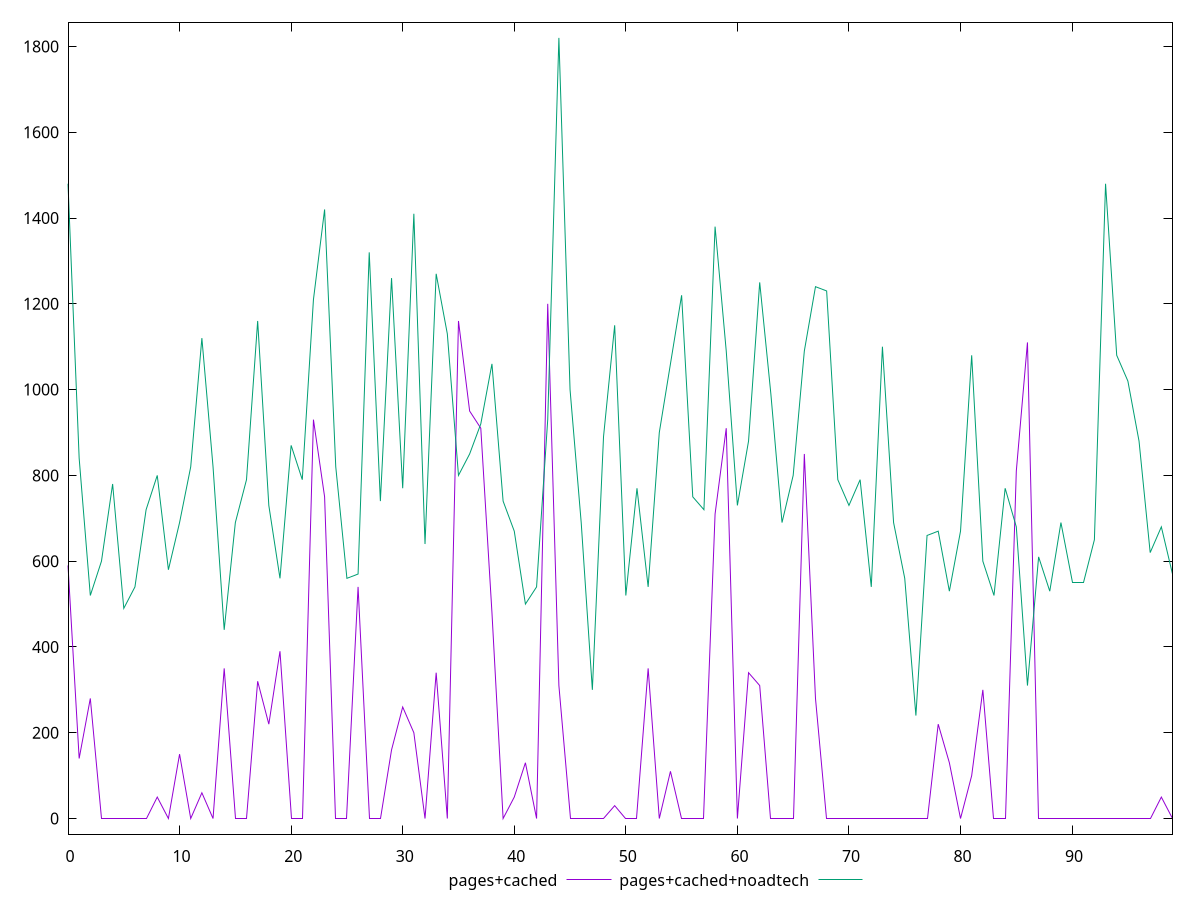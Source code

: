 reset

$pagesCached <<EOF
0 590
1 140
2 280
3 0
4 0
5 0
6 0
7 0
8 50
9 0
10 150
11 0
12 60
13 0
14 350
15 0
16 0
17 320
18 220
19 390
20 0
21 0
22 930
23 750
24 0
25 0
26 540
27 0
28 0
29 160
30 260
31 200
32 0
33 340
34 0
35 1160
36 950
37 910
38 480
39 0
40 50
41 130
42 0
43 1200
44 310
45 0
46 0
47 0
48 0
49 30
50 0
51 0
52 350
53 0
54 110
55 0
56 0
57 0
58 710
59 910
60 0
61 340
62 310
63 0
64 0
65 0
66 850
67 280
68 0
69 0
70 0
71 0
72 0
73 0
74 0
75 0
76 0
77 0
78 220
79 130
80 0
81 100
82 300
83 0
84 0
85 810
86 1110
87 0
88 0
89 0
90 0
91 0
92 0
93 0
94 0
95 0
96 0
97 0
98 50
99 0
EOF

$pagesCachedNoadtech <<EOF
0 1480
1 840
2 520
3 600
4 780
5 490
6 540
7 720
8 800
9 580
10 690
11 820
12 1120
13 820
14 440
15 690
16 790
17 1160
18 730
19 560
20 870
21 790
22 1210
23 1420
24 820
25 560
26 570
27 1320
28 740
29 1260
30 770
31 1410
32 640
33 1270
34 1130
35 800
36 850
37 920
38 1060
39 740
40 670
41 500
42 540
43 930
44 1820
45 1000
46 690
47 300
48 890
49 1150
50 520
51 770
52 540
53 900
54 1060
55 1220
56 750
57 720
58 1380
59 1090
60 730
61 880
62 1250
63 990
64 690
65 800
66 1090
67 1240
68 1230
69 790
70 730
71 790
72 540
73 1100
74 690
75 560
76 240
77 660
78 670
79 530
80 670
81 1080
82 600
83 520
84 770
85 680
86 310
87 610
88 530
89 690
90 550
91 550
92 650
93 1480
94 1080
95 1020
96 880
97 620
98 680
99 570
EOF

set key outside below
set xrange [0:99]
set yrange [-36.4:1856.4]
set trange [-36.4:1856.4]
set terminal svg size 640, 520 enhanced background rgb 'white'
set output "report_00013_2021-02-09T12-04-24.940Z/uses-http2/comparison/line/1_vs_2.svg"

plot $pagesCached title "pages+cached" with line, \
     $pagesCachedNoadtech title "pages+cached+noadtech" with line

reset
